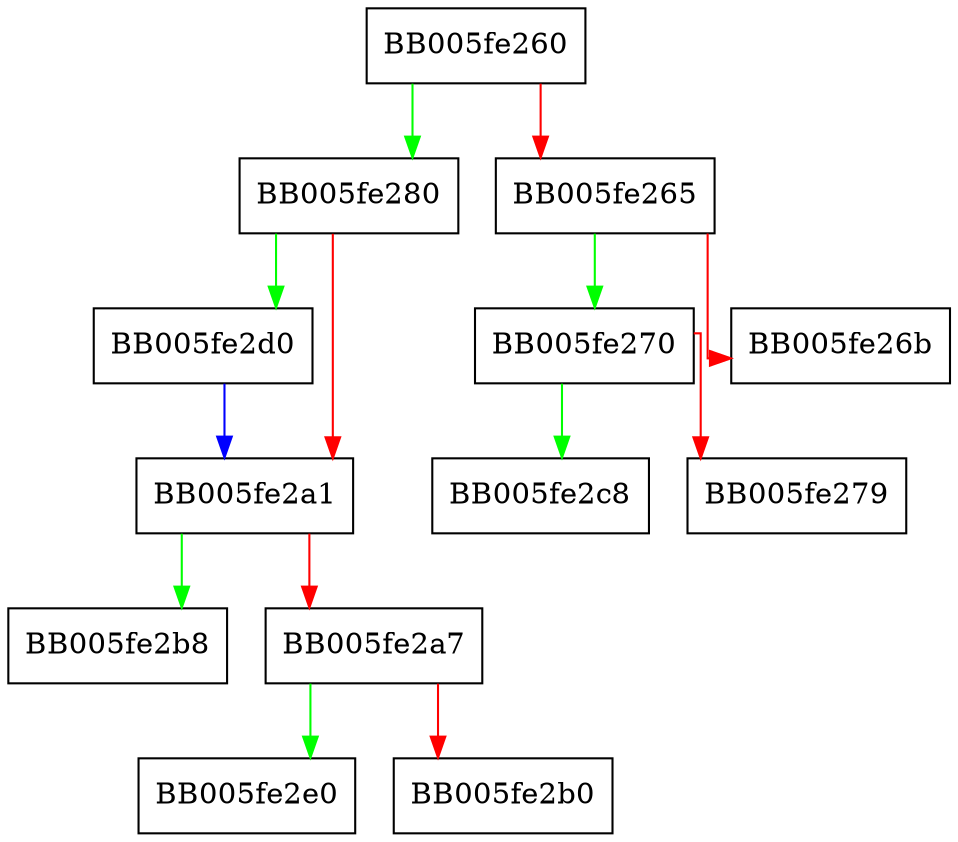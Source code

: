 digraph provider_deactivate_free {
  node [shape="box"];
  graph [splines=ortho];
  BB005fe260 -> BB005fe280 [color="green"];
  BB005fe260 -> BB005fe265 [color="red"];
  BB005fe265 -> BB005fe270 [color="green"];
  BB005fe265 -> BB005fe26b [color="red"];
  BB005fe270 -> BB005fe2c8 [color="green"];
  BB005fe270 -> BB005fe279 [color="red"];
  BB005fe280 -> BB005fe2d0 [color="green"];
  BB005fe280 -> BB005fe2a1 [color="red"];
  BB005fe2a1 -> BB005fe2b8 [color="green"];
  BB005fe2a1 -> BB005fe2a7 [color="red"];
  BB005fe2a7 -> BB005fe2e0 [color="green"];
  BB005fe2a7 -> BB005fe2b0 [color="red"];
  BB005fe2d0 -> BB005fe2a1 [color="blue"];
}